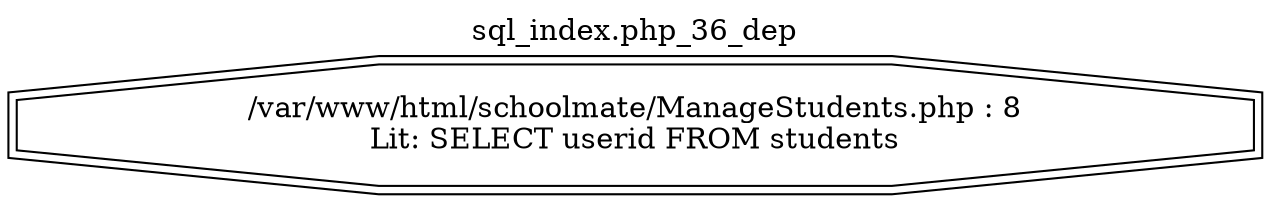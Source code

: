 digraph cfg {
  label="sql_index.php_36_dep";
  labelloc=t;
  n1 [shape=doubleoctagon, label="/var/www/html/schoolmate/ManageStudents.php : 8\nLit: SELECT userid FROM students\n"];
}
